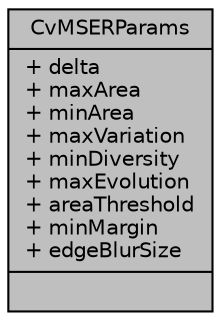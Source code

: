 digraph "CvMSERParams"
{
 // LATEX_PDF_SIZE
  edge [fontname="Helvetica",fontsize="10",labelfontname="Helvetica",labelfontsize="10"];
  node [fontname="Helvetica",fontsize="10",shape=record];
  Node1 [label="{CvMSERParams\n|+ delta\l+ maxArea\l+ minArea\l+ maxVariation\l+ minDiversity\l+ maxEvolution\l+ areaThreshold\l+ minMargin\l+ edgeBlurSize\l|}",height=0.2,width=0.4,color="black", fillcolor="grey75", style="filled", fontcolor="black",tooltip=" "];
}
